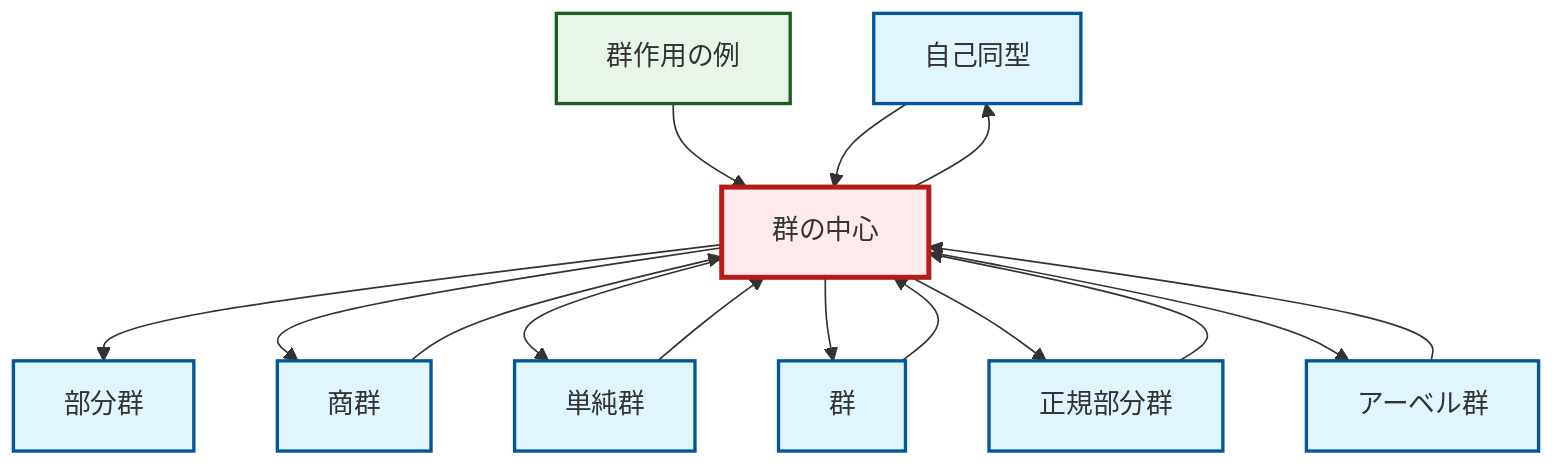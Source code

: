 graph TD
    classDef definition fill:#e1f5fe,stroke:#01579b,stroke-width:2px
    classDef theorem fill:#f3e5f5,stroke:#4a148c,stroke-width:2px
    classDef axiom fill:#fff3e0,stroke:#e65100,stroke-width:2px
    classDef example fill:#e8f5e9,stroke:#1b5e20,stroke-width:2px
    classDef current fill:#ffebee,stroke:#b71c1c,stroke-width:3px
    def-automorphism["自己同型"]:::definition
    def-subgroup["部分群"]:::definition
    ex-group-action-examples["群作用の例"]:::example
    def-normal-subgroup["正規部分群"]:::definition
    def-group["群"]:::definition
    def-quotient-group["商群"]:::definition
    def-abelian-group["アーベル群"]:::definition
    def-center-of-group["群の中心"]:::definition
    def-simple-group["単純群"]:::definition
    def-center-of-group --> def-subgroup
    def-quotient-group --> def-center-of-group
    ex-group-action-examples --> def-center-of-group
    def-simple-group --> def-center-of-group
    def-center-of-group --> def-quotient-group
    def-center-of-group --> def-simple-group
    def-center-of-group --> def-group
    def-abelian-group --> def-center-of-group
    def-normal-subgroup --> def-center-of-group
    def-center-of-group --> def-normal-subgroup
    def-center-of-group --> def-automorphism
    def-center-of-group --> def-abelian-group
    def-automorphism --> def-center-of-group
    def-group --> def-center-of-group
    class def-center-of-group current